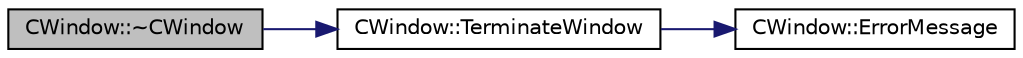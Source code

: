digraph "CWindow::~CWindow"
{
 // LATEX_PDF_SIZE
  edge [fontname="Helvetica",fontsize="10",labelfontname="Helvetica",labelfontsize="10"];
  node [fontname="Helvetica",fontsize="10",shape=record];
  rankdir="LR";
  Node1 [label="CWindow::~CWindow",height=0.2,width=0.4,color="black", fillcolor="grey75", style="filled", fontcolor="black",tooltip=" "];
  Node1 -> Node2 [color="midnightblue",fontsize="10",style="solid",fontname="Helvetica"];
  Node2 [label="CWindow::TerminateWindow",height=0.2,width=0.4,color="black", fillcolor="white", style="filled",URL="$classCWindow.html#a1bb1252814c5f7fa0d9c6362492b1d99",tooltip="Terminates ncurses library."];
  Node2 -> Node3 [color="midnightblue",fontsize="10",style="solid",fontname="Helvetica"];
  Node3 [label="CWindow::ErrorMessage",height=0.2,width=0.4,color="black", fillcolor="white", style="filled",URL="$classCWindow.html#a93c5f62c3b8e5d3865b9dbcd3459a630",tooltip="Prints out an error message that varies depending on the error_text."];
}
